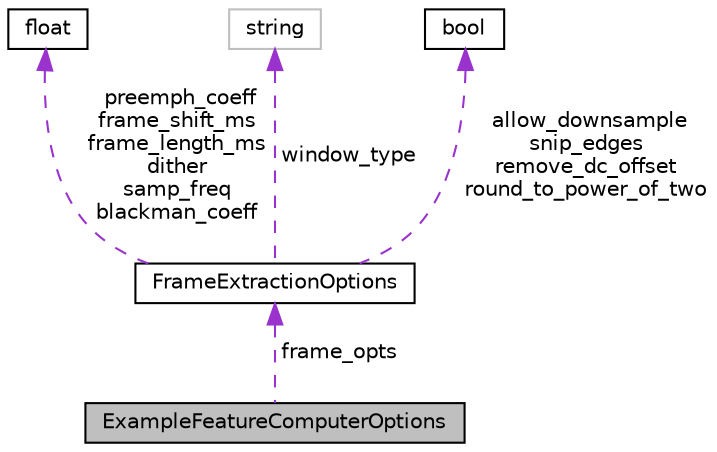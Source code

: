 digraph "ExampleFeatureComputerOptions"
{
  edge [fontname="Helvetica",fontsize="10",labelfontname="Helvetica",labelfontsize="10"];
  node [fontname="Helvetica",fontsize="10",shape=record];
  Node1 [label="ExampleFeatureComputerOptions",height=0.2,width=0.4,color="black", fillcolor="grey75", style="filled", fontcolor="black"];
  Node2 -> Node1 [dir="back",color="darkorchid3",fontsize="10",style="dashed",label=" frame_opts" ,fontname="Helvetica"];
  Node2 [label="FrameExtractionOptions",height=0.2,width=0.4,color="black", fillcolor="white", style="filled",URL="$structkaldi_1_1FrameExtractionOptions.html"];
  Node3 -> Node2 [dir="back",color="darkorchid3",fontsize="10",style="dashed",label=" preemph_coeff\nframe_shift_ms\nframe_length_ms\ndither\nsamp_freq\nblackman_coeff" ,fontname="Helvetica"];
  Node3 [label="float",height=0.2,width=0.4,color="black", fillcolor="white", style="filled",URL="$classfloat.html"];
  Node4 -> Node2 [dir="back",color="darkorchid3",fontsize="10",style="dashed",label=" window_type" ,fontname="Helvetica"];
  Node4 [label="string",height=0.2,width=0.4,color="grey75", fillcolor="white", style="filled"];
  Node5 -> Node2 [dir="back",color="darkorchid3",fontsize="10",style="dashed",label=" allow_downsample\nsnip_edges\nremove_dc_offset\nround_to_power_of_two" ,fontname="Helvetica"];
  Node5 [label="bool",height=0.2,width=0.4,color="black", fillcolor="white", style="filled",URL="$classbool.html"];
}
